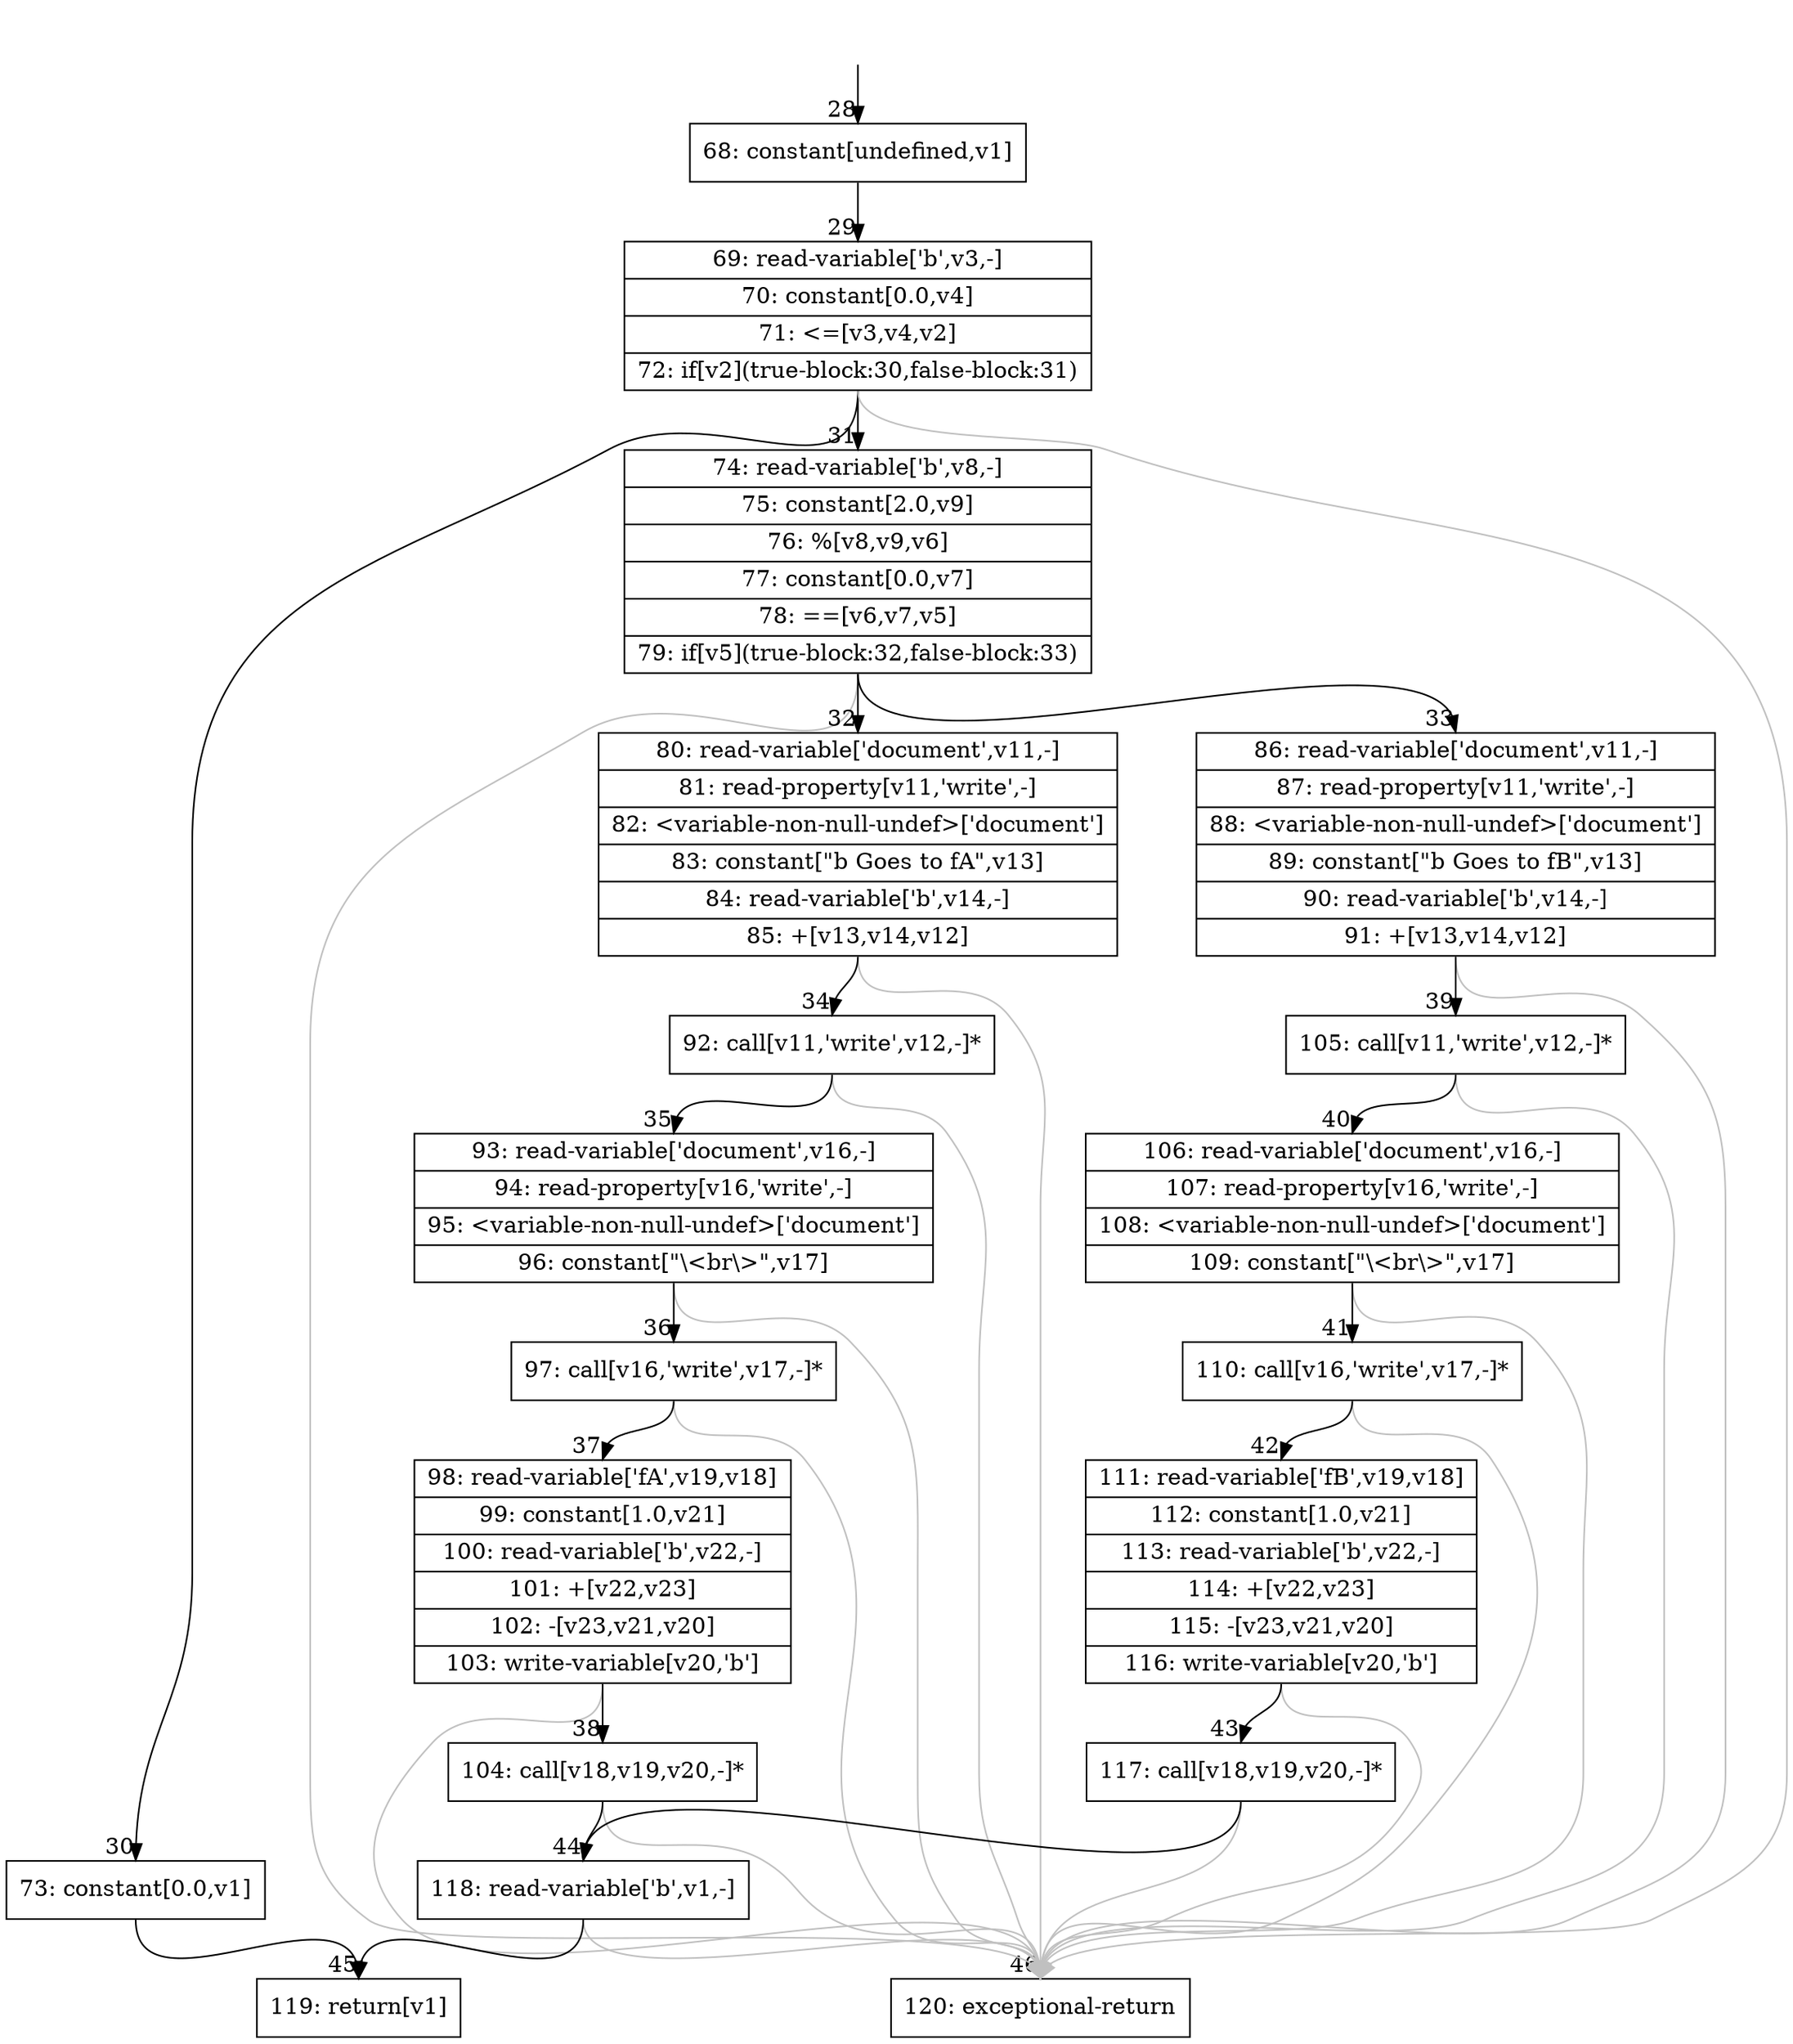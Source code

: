 digraph {
rankdir="TD"
BB_entry2[shape=none,label=""];
BB_entry2 -> BB28 [tailport=s, headport=n, headlabel="    28"]
BB28 [shape=record label="{68: constant[undefined,v1]}" ] 
BB28 -> BB29 [tailport=s, headport=n, headlabel="      29"]
BB29 [shape=record label="{69: read-variable['b',v3,-]|70: constant[0.0,v4]|71: \<=[v3,v4,v2]|72: if[v2](true-block:30,false-block:31)}" ] 
BB29 -> BB30 [tailport=s, headport=n, headlabel="      30"]
BB29 -> BB31 [tailport=s, headport=n, headlabel="      31"]
BB29 -> BB46 [tailport=s, headport=n, color=gray, headlabel="      46"]
BB30 [shape=record label="{73: constant[0.0,v1]}" ] 
BB30 -> BB45 [tailport=s, headport=n, headlabel="      45"]
BB31 [shape=record label="{74: read-variable['b',v8,-]|75: constant[2.0,v9]|76: %[v8,v9,v6]|77: constant[0.0,v7]|78: ==[v6,v7,v5]|79: if[v5](true-block:32,false-block:33)}" ] 
BB31 -> BB32 [tailport=s, headport=n, headlabel="      32"]
BB31 -> BB33 [tailport=s, headport=n, headlabel="      33"]
BB31 -> BB46 [tailport=s, headport=n, color=gray]
BB32 [shape=record label="{80: read-variable['document',v11,-]|81: read-property[v11,'write',-]|82: \<variable-non-null-undef\>['document']|83: constant[\"b Goes to fA\",v13]|84: read-variable['b',v14,-]|85: +[v13,v14,v12]}" ] 
BB32 -> BB34 [tailport=s, headport=n, headlabel="      34"]
BB32 -> BB46 [tailport=s, headport=n, color=gray]
BB33 [shape=record label="{86: read-variable['document',v11,-]|87: read-property[v11,'write',-]|88: \<variable-non-null-undef\>['document']|89: constant[\"b Goes to fB\",v13]|90: read-variable['b',v14,-]|91: +[v13,v14,v12]}" ] 
BB33 -> BB39 [tailport=s, headport=n, headlabel="      39"]
BB33 -> BB46 [tailport=s, headport=n, color=gray]
BB34 [shape=record label="{92: call[v11,'write',v12,-]*}" ] 
BB34 -> BB35 [tailport=s, headport=n, headlabel="      35"]
BB34 -> BB46 [tailport=s, headport=n, color=gray]
BB35 [shape=record label="{93: read-variable['document',v16,-]|94: read-property[v16,'write',-]|95: \<variable-non-null-undef\>['document']|96: constant[\"\\\<br\\\>\",v17]}" ] 
BB35 -> BB36 [tailport=s, headport=n, headlabel="      36"]
BB35 -> BB46 [tailport=s, headport=n, color=gray]
BB36 [shape=record label="{97: call[v16,'write',v17,-]*}" ] 
BB36 -> BB37 [tailport=s, headport=n, headlabel="      37"]
BB36 -> BB46 [tailport=s, headport=n, color=gray]
BB37 [shape=record label="{98: read-variable['fA',v19,v18]|99: constant[1.0,v21]|100: read-variable['b',v22,-]|101: +[v22,v23]|102: -[v23,v21,v20]|103: write-variable[v20,'b']}" ] 
BB37 -> BB38 [tailport=s, headport=n, headlabel="      38"]
BB37 -> BB46 [tailport=s, headport=n, color=gray]
BB38 [shape=record label="{104: call[v18,v19,v20,-]*}" ] 
BB38 -> BB44 [tailport=s, headport=n, headlabel="      44"]
BB38 -> BB46 [tailport=s, headport=n, color=gray]
BB39 [shape=record label="{105: call[v11,'write',v12,-]*}" ] 
BB39 -> BB40 [tailport=s, headport=n, headlabel="      40"]
BB39 -> BB46 [tailport=s, headport=n, color=gray]
BB40 [shape=record label="{106: read-variable['document',v16,-]|107: read-property[v16,'write',-]|108: \<variable-non-null-undef\>['document']|109: constant[\"\\\<br\\\>\",v17]}" ] 
BB40 -> BB41 [tailport=s, headport=n, headlabel="      41"]
BB40 -> BB46 [tailport=s, headport=n, color=gray]
BB41 [shape=record label="{110: call[v16,'write',v17,-]*}" ] 
BB41 -> BB42 [tailport=s, headport=n, headlabel="      42"]
BB41 -> BB46 [tailport=s, headport=n, color=gray]
BB42 [shape=record label="{111: read-variable['fB',v19,v18]|112: constant[1.0,v21]|113: read-variable['b',v22,-]|114: +[v22,v23]|115: -[v23,v21,v20]|116: write-variable[v20,'b']}" ] 
BB42 -> BB43 [tailport=s, headport=n, headlabel="      43"]
BB42 -> BB46 [tailport=s, headport=n, color=gray]
BB43 [shape=record label="{117: call[v18,v19,v20,-]*}" ] 
BB43 -> BB44 [tailport=s, headport=n]
BB43 -> BB46 [tailport=s, headport=n, color=gray]
BB44 [shape=record label="{118: read-variable['b',v1,-]}" ] 
BB44 -> BB45 [tailport=s, headport=n]
BB44 -> BB46 [tailport=s, headport=n, color=gray]
BB45 [shape=record label="{119: return[v1]}" ] 
BB46 [shape=record label="{120: exceptional-return}" ] 
}
